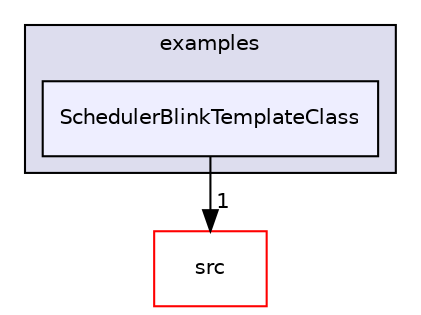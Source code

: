 digraph "examples/SchedulerBlinkTemplateClass" {
  compound=true
  node [ fontsize="10", fontname="Helvetica"];
  edge [ labelfontsize="10", labelfontname="Helvetica"];
  subgraph clusterdir_d28a4824dc47e487b107a5db32ef43c4 {
    graph [ bgcolor="#ddddee", pencolor="black", label="examples" fontname="Helvetica", fontsize="10", URL="dir_d28a4824dc47e487b107a5db32ef43c4.html"]
  dir_4be3e862f65af9c679900f93704b6587 [shape=box, label="SchedulerBlinkTemplateClass", style="filled", fillcolor="#eeeeff", pencolor="black", URL="dir_4be3e862f65af9c679900f93704b6587.html"];
  }
  dir_68267d1309a1af8e8297ef4c3efbcdba [shape=box label="src" fillcolor="white" style="filled" color="red" URL="dir_68267d1309a1af8e8297ef4c3efbcdba.html"];
  dir_4be3e862f65af9c679900f93704b6587->dir_68267d1309a1af8e8297ef4c3efbcdba [headlabel="1", labeldistance=1.5 headhref="dir_000010_000023.html"];
}
